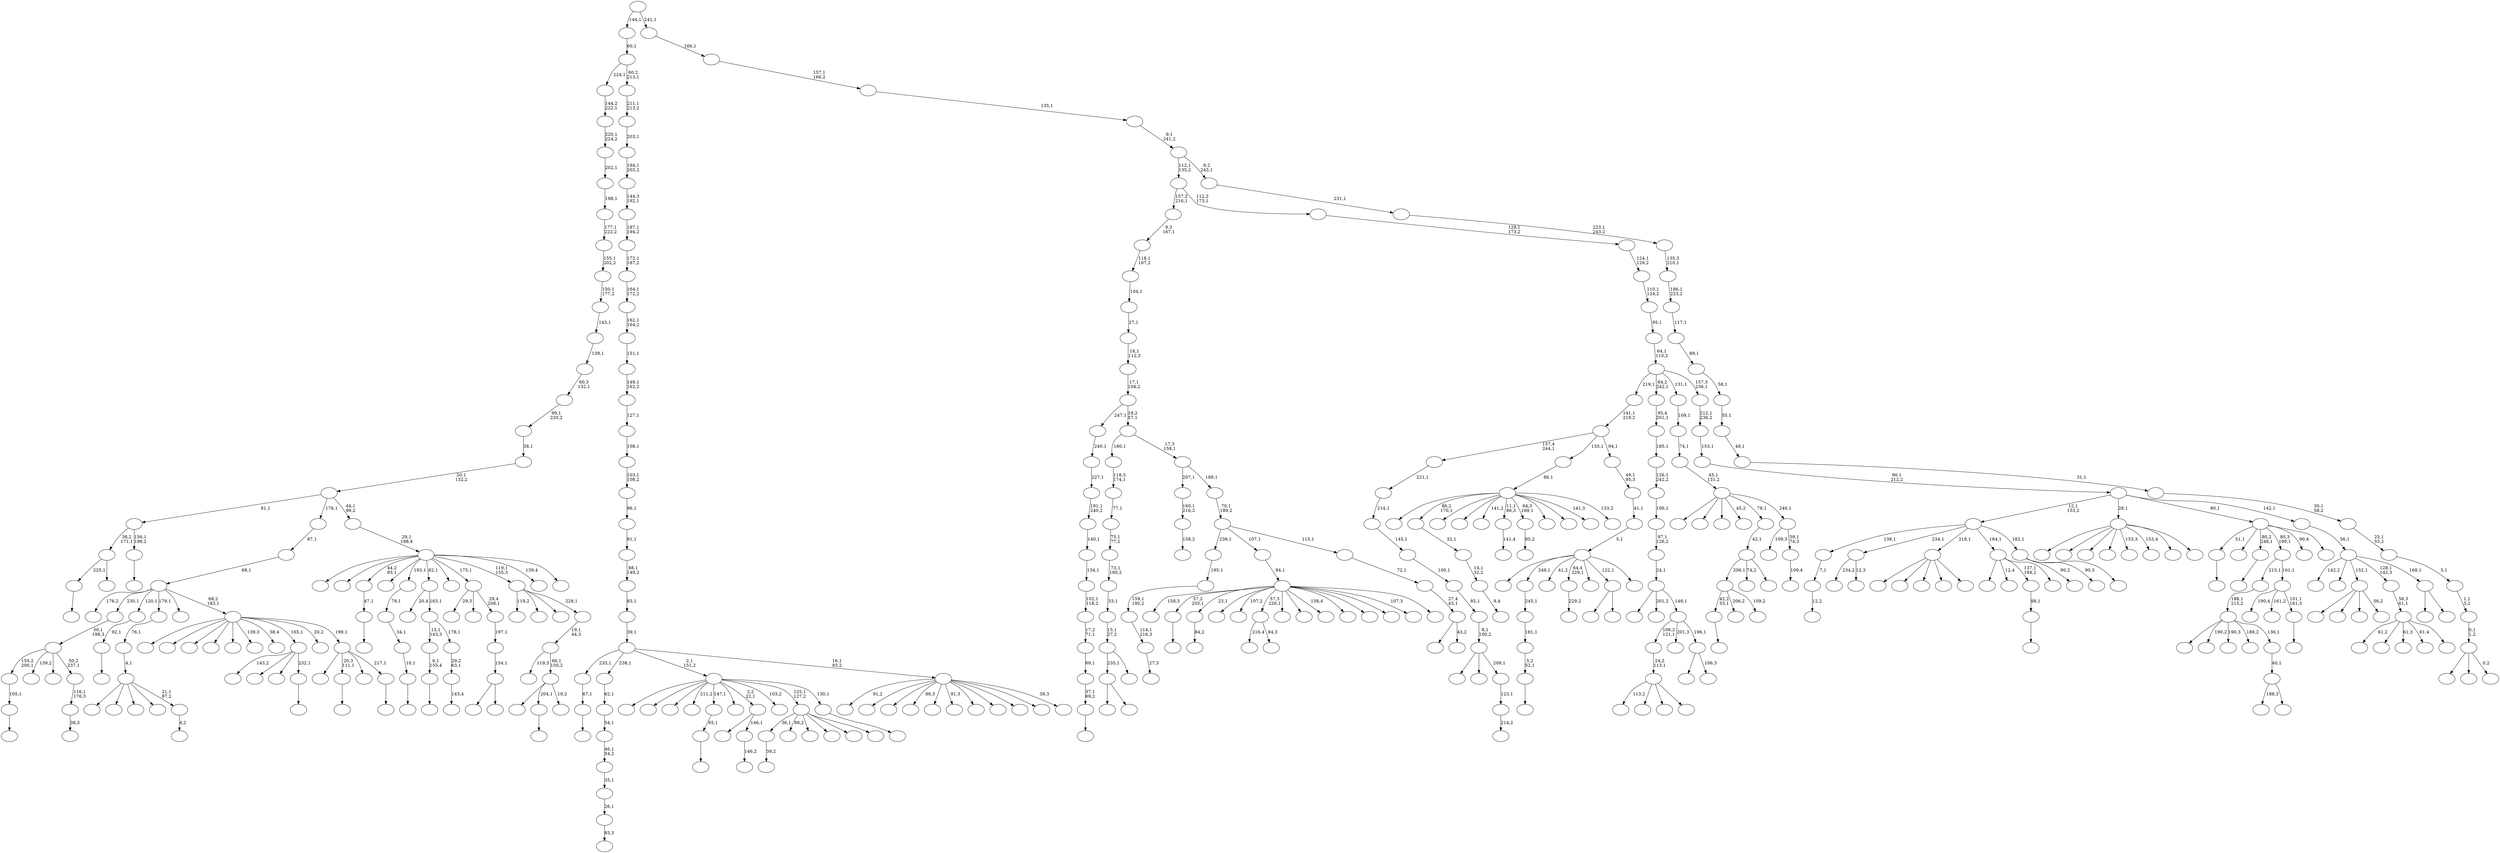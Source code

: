 digraph T {
	450 [label=""]
	449 [label=""]
	448 [label=""]
	447 [label=""]
	446 [label=""]
	445 [label=""]
	444 [label=""]
	443 [label=""]
	442 [label=""]
	441 [label=""]
	440 [label=""]
	439 [label=""]
	438 [label=""]
	437 [label=""]
	436 [label=""]
	435 [label=""]
	434 [label=""]
	433 [label=""]
	432 [label=""]
	431 [label=""]
	430 [label=""]
	429 [label=""]
	428 [label=""]
	427 [label=""]
	426 [label=""]
	425 [label=""]
	424 [label=""]
	423 [label=""]
	422 [label=""]
	421 [label=""]
	420 [label=""]
	419 [label=""]
	418 [label=""]
	417 [label=""]
	416 [label=""]
	415 [label=""]
	414 [label=""]
	413 [label=""]
	412 [label=""]
	411 [label=""]
	410 [label=""]
	409 [label=""]
	408 [label=""]
	407 [label=""]
	406 [label=""]
	405 [label=""]
	404 [label=""]
	403 [label=""]
	402 [label=""]
	401 [label=""]
	400 [label=""]
	399 [label=""]
	398 [label=""]
	397 [label=""]
	396 [label=""]
	395 [label=""]
	394 [label=""]
	393 [label=""]
	392 [label=""]
	391 [label=""]
	390 [label=""]
	389 [label=""]
	388 [label=""]
	387 [label=""]
	386 [label=""]
	385 [label=""]
	384 [label=""]
	383 [label=""]
	382 [label=""]
	381 [label=""]
	380 [label=""]
	379 [label=""]
	378 [label=""]
	377 [label=""]
	376 [label=""]
	375 [label=""]
	374 [label=""]
	373 [label=""]
	372 [label=""]
	371 [label=""]
	370 [label=""]
	369 [label=""]
	368 [label=""]
	367 [label=""]
	366 [label=""]
	365 [label=""]
	364 [label=""]
	363 [label=""]
	362 [label=""]
	361 [label=""]
	360 [label=""]
	359 [label=""]
	358 [label=""]
	357 [label=""]
	356 [label=""]
	355 [label=""]
	354 [label=""]
	353 [label=""]
	352 [label=""]
	351 [label=""]
	350 [label=""]
	349 [label=""]
	348 [label=""]
	347 [label=""]
	346 [label=""]
	345 [label=""]
	344 [label=""]
	343 [label=""]
	342 [label=""]
	341 [label=""]
	340 [label=""]
	339 [label=""]
	338 [label=""]
	337 [label=""]
	336 [label=""]
	335 [label=""]
	334 [label=""]
	333 [label=""]
	332 [label=""]
	331 [label=""]
	330 [label=""]
	329 [label=""]
	328 [label=""]
	327 [label=""]
	326 [label=""]
	325 [label=""]
	324 [label=""]
	323 [label=""]
	322 [label=""]
	321 [label=""]
	320 [label=""]
	319 [label=""]
	318 [label=""]
	317 [label=""]
	316 [label=""]
	315 [label=""]
	314 [label=""]
	313 [label=""]
	312 [label=""]
	311 [label=""]
	310 [label=""]
	309 [label=""]
	308 [label=""]
	307 [label=""]
	306 [label=""]
	305 [label=""]
	304 [label=""]
	303 [label=""]
	302 [label=""]
	301 [label=""]
	300 [label=""]
	299 [label=""]
	298 [label=""]
	297 [label=""]
	296 [label=""]
	295 [label=""]
	294 [label=""]
	293 [label=""]
	292 [label=""]
	291 [label=""]
	290 [label=""]
	289 [label=""]
	288 [label=""]
	287 [label=""]
	286 [label=""]
	285 [label=""]
	284 [label=""]
	283 [label=""]
	282 [label=""]
	281 [label=""]
	280 [label=""]
	279 [label=""]
	278 [label=""]
	277 [label=""]
	276 [label=""]
	275 [label=""]
	274 [label=""]
	273 [label=""]
	272 [label=""]
	271 [label=""]
	270 [label=""]
	269 [label=""]
	268 [label=""]
	267 [label=""]
	266 [label=""]
	265 [label=""]
	264 [label=""]
	263 [label=""]
	262 [label=""]
	261 [label=""]
	260 [label=""]
	259 [label=""]
	258 [label=""]
	257 [label=""]
	256 [label=""]
	255 [label=""]
	254 [label=""]
	253 [label=""]
	252 [label=""]
	251 [label=""]
	250 [label=""]
	249 [label=""]
	248 [label=""]
	247 [label=""]
	246 [label=""]
	245 [label=""]
	244 [label=""]
	243 [label=""]
	242 [label=""]
	241 [label=""]
	240 [label=""]
	239 [label=""]
	238 [label=""]
	237 [label=""]
	236 [label=""]
	235 [label=""]
	234 [label=""]
	233 [label=""]
	232 [label=""]
	231 [label=""]
	230 [label=""]
	229 [label=""]
	228 [label=""]
	227 [label=""]
	226 [label=""]
	225 [label=""]
	224 [label=""]
	223 [label=""]
	222 [label=""]
	221 [label=""]
	220 [label=""]
	219 [label=""]
	218 [label=""]
	217 [label=""]
	216 [label=""]
	215 [label=""]
	214 [label=""]
	213 [label=""]
	212 [label=""]
	211 [label=""]
	210 [label=""]
	209 [label=""]
	208 [label=""]
	207 [label=""]
	206 [label=""]
	205 [label=""]
	204 [label=""]
	203 [label=""]
	202 [label=""]
	201 [label=""]
	200 [label=""]
	199 [label=""]
	198 [label=""]
	197 [label=""]
	196 [label=""]
	195 [label=""]
	194 [label=""]
	193 [label=""]
	192 [label=""]
	191 [label=""]
	190 [label=""]
	189 [label=""]
	188 [label=""]
	187 [label=""]
	186 [label=""]
	185 [label=""]
	184 [label=""]
	183 [label=""]
	182 [label=""]
	181 [label=""]
	180 [label=""]
	179 [label=""]
	178 [label=""]
	177 [label=""]
	176 [label=""]
	175 [label=""]
	174 [label=""]
	173 [label=""]
	172 [label=""]
	171 [label=""]
	170 [label=""]
	169 [label=""]
	168 [label=""]
	167 [label=""]
	166 [label=""]
	165 [label=""]
	164 [label=""]
	163 [label=""]
	162 [label=""]
	161 [label=""]
	160 [label=""]
	159 [label=""]
	158 [label=""]
	157 [label=""]
	156 [label=""]
	155 [label=""]
	154 [label=""]
	153 [label=""]
	152 [label=""]
	151 [label=""]
	150 [label=""]
	149 [label=""]
	148 [label=""]
	147 [label=""]
	146 [label=""]
	145 [label=""]
	144 [label=""]
	143 [label=""]
	142 [label=""]
	141 [label=""]
	140 [label=""]
	139 [label=""]
	138 [label=""]
	137 [label=""]
	136 [label=""]
	135 [label=""]
	134 [label=""]
	133 [label=""]
	132 [label=""]
	131 [label=""]
	130 [label=""]
	129 [label=""]
	128 [label=""]
	127 [label=""]
	126 [label=""]
	125 [label=""]
	124 [label=""]
	123 [label=""]
	122 [label=""]
	121 [label=""]
	120 [label=""]
	119 [label=""]
	118 [label=""]
	117 [label=""]
	116 [label=""]
	115 [label=""]
	114 [label=""]
	113 [label=""]
	112 [label=""]
	111 [label=""]
	110 [label=""]
	109 [label=""]
	108 [label=""]
	107 [label=""]
	106 [label=""]
	105 [label=""]
	104 [label=""]
	103 [label=""]
	102 [label=""]
	101 [label=""]
	100 [label=""]
	99 [label=""]
	98 [label=""]
	97 [label=""]
	96 [label=""]
	95 [label=""]
	94 [label=""]
	93 [label=""]
	92 [label=""]
	91 [label=""]
	90 [label=""]
	89 [label=""]
	88 [label=""]
	87 [label=""]
	86 [label=""]
	85 [label=""]
	84 [label=""]
	83 [label=""]
	82 [label=""]
	81 [label=""]
	80 [label=""]
	79 [label=""]
	78 [label=""]
	77 [label=""]
	76 [label=""]
	75 [label=""]
	74 [label=""]
	73 [label=""]
	72 [label=""]
	71 [label=""]
	70 [label=""]
	69 [label=""]
	68 [label=""]
	67 [label=""]
	66 [label=""]
	65 [label=""]
	64 [label=""]
	63 [label=""]
	62 [label=""]
	61 [label=""]
	60 [label=""]
	59 [label=""]
	58 [label=""]
	57 [label=""]
	56 [label=""]
	55 [label=""]
	54 [label=""]
	53 [label=""]
	52 [label=""]
	51 [label=""]
	50 [label=""]
	49 [label=""]
	48 [label=""]
	47 [label=""]
	46 [label=""]
	45 [label=""]
	44 [label=""]
	43 [label=""]
	42 [label=""]
	41 [label=""]
	40 [label=""]
	39 [label=""]
	38 [label=""]
	37 [label=""]
	36 [label=""]
	35 [label=""]
	34 [label=""]
	33 [label=""]
	32 [label=""]
	31 [label=""]
	30 [label=""]
	29 [label=""]
	28 [label=""]
	27 [label=""]
	26 [label=""]
	25 [label=""]
	24 [label=""]
	23 [label=""]
	22 [label=""]
	21 [label=""]
	20 [label=""]
	19 [label=""]
	18 [label=""]
	17 [label=""]
	16 [label=""]
	15 [label=""]
	14 [label=""]
	13 [label=""]
	12 [label=""]
	11 [label=""]
	10 [label=""]
	9 [label=""]
	8 [label=""]
	7 [label=""]
	6 [label=""]
	5 [label=""]
	4 [label=""]
	3 [label=""]
	2 [label=""]
	1 [label=""]
	0 [label=""]
	444 -> 445 [label=""]
	436 -> 437 [label=""]
	435 -> 436 [label="5,2\n52,1"]
	434 -> 435 [label="181,1"]
	433 -> 434 [label="245,1"]
	431 -> 432 [label=""]
	430 -> 431 [label="105,1"]
	425 -> 426 [label=""]
	419 -> 420 [label=""]
	415 -> 416 [label="158,2"]
	414 -> 415 [label="160,1\n216,2"]
	412 -> 413 [label=""]
	409 -> 410 [label=""]
	404 -> 405 [label="39,2"]
	400 -> 401 [label="84,2"]
	390 -> 391 [label="9,4"]
	389 -> 390 [label="14,1\n32,2"]
	388 -> 389 [label="32,1"]
	375 -> 376 [label=""]
	374 -> 375 [label="6,1\n155,4"]
	367 -> 368 [label=""]
	366 -> 367 [label="47,1"]
	362 -> 363 [label="12,2"]
	361 -> 362 [label="7,1"]
	357 -> 358 [label=""]
	356 -> 357 [label="37,1\n69,2"]
	355 -> 356 [label="69,1"]
	354 -> 355 [label="17,2\n71,1"]
	353 -> 354 [label="102,1\n118,2"]
	352 -> 353 [label="134,1"]
	351 -> 352 [label="140,1"]
	350 -> 351 [label="191,1\n240,2"]
	349 -> 350 [label="227,1"]
	348 -> 349 [label="240,1"]
	344 -> 345 [label="229,2"]
	337 -> 338 [label="27,3"]
	336 -> 337 [label="114,1\n216,3"]
	335 -> 336 [label="159,1\n195,2"]
	334 -> 335 [label="195,1"]
	331 -> 419 [label="42,2\n53,1"]
	331 -> 384 [label="206,2"]
	331 -> 332 [label="109,2"]
	329 -> 330 [label=""]
	328 -> 329 [label="67,1"]
	325 -> 398 [label="216,4"]
	325 -> 326 [label="84,3"]
	319 -> 448 [label=""]
	319 -> 320 [label=""]
	316 -> 317 [label="38,3"]
	315 -> 316 [label="116,1\n176,3"]
	314 -> 430 [label="155,2\n200,1"]
	314 -> 411 [label="139,2"]
	314 -> 365 [label=""]
	314 -> 315 [label="50,2\n237,1"]
	313 -> 314 [label="50,1\n198,3"]
	306 -> 307 [label=""]
	305 -> 306 [label="10,1"]
	304 -> 305 [label="34,1"]
	303 -> 304 [label="79,1"]
	300 -> 319 [label="235,1"]
	300 -> 301 [label=""]
	299 -> 300 [label="15,1\n27,2"]
	298 -> 299 [label="33,1"]
	297 -> 298 [label="73,1\n180,2"]
	296 -> 297 [label="75,1\n77,2"]
	295 -> 296 [label="77,1"]
	294 -> 295 [label="118,3\n174,1"]
	286 -> 287 [label=""]
	285 -> 286 [label="65,1"]
	281 -> 311 [label="234,2"]
	281 -> 282 [label="12,3"]
	273 -> 274 [label="143,4"]
	272 -> 273 [label="29,2\n63,1"]
	271 -> 374 [label="13,1\n143,3"]
	271 -> 272 [label="178,1"]
	270 -> 418 [label="20,4"]
	270 -> 271 [label="163,1"]
	267 -> 268 [label=""]
	260 -> 261 [label="141,4"]
	258 -> 259 [label="95,2"]
	255 -> 256 [label="214,2"]
	254 -> 255 [label="123,1"]
	253 -> 310 [label=""]
	253 -> 308 [label=""]
	253 -> 254 [label="209,1"]
	252 -> 253 [label="8,1\n100,2"]
	251 -> 252 [label="85,1"]
	250 -> 251 [label="100,1"]
	249 -> 250 [label="145,1"]
	248 -> 249 [label="214,1"]
	247 -> 248 [label="221,1"]
	245 -> 246 [label="146,2"]
	244 -> 293 [label=""]
	244 -> 245 [label="146,1"]
	241 -> 380 [label="113,2"]
	241 -> 321 [label=""]
	241 -> 275 [label=""]
	241 -> 242 [label=""]
	240 -> 241 [label="24,2\n113,1"]
	235 -> 372 [label="188,3"]
	235 -> 236 [label=""]
	234 -> 235 [label="40,1"]
	233 -> 443 [label=""]
	233 -> 402 [label="190,2"]
	233 -> 394 [label="190,3"]
	233 -> 359 [label="188,2"]
	233 -> 234 [label="136,1"]
	232 -> 233 [label="188,1\n215,2"]
	230 -> 231 [label="83,3"]
	229 -> 230 [label="26,1"]
	228 -> 229 [label="35,1"]
	227 -> 228 [label="46,1\n54,2"]
	226 -> 227 [label="54,1"]
	225 -> 226 [label="62,1"]
	218 -> 444 [label="225,1"]
	218 -> 219 [label=""]
	215 -> 216 [label=""]
	214 -> 407 [label="143,2"]
	214 -> 343 [label=""]
	214 -> 318 [label=""]
	214 -> 215 [label="232,1"]
	211 -> 442 [label=""]
	211 -> 440 [label=""]
	211 -> 276 [label=""]
	211 -> 212 [label="56,2"]
	209 -> 210 [label=""]
	208 -> 209 [label="92,1"]
	204 -> 429 [label="61,2"]
	204 -> 424 [label=""]
	204 -> 378 [label="61,3"]
	204 -> 278 [label="61,4"]
	204 -> 205 [label=""]
	203 -> 204 [label="56,3\n61,1"]
	200 -> 201 [label=""]
	199 -> 218 [label="38,2\n171,1"]
	199 -> 200 [label="156,1\n198,2"]
	195 -> 196 [label=""]
	194 -> 377 [label="190,4"]
	194 -> 339 [label="161,2"]
	194 -> 195 [label="101,1\n161,3"]
	193 -> 232 [label="215,1"]
	193 -> 194 [label="161,1"]
	191 -> 192 [label="4,2"]
	190 -> 395 [label=""]
	190 -> 373 [label=""]
	190 -> 323 [label=""]
	190 -> 243 [label=""]
	190 -> 191 [label="21,1\n87,2"]
	189 -> 190 [label="4,1"]
	188 -> 189 [label="76,1"]
	186 -> 187 [label=""]
	185 -> 186 [label="98,1"]
	172 -> 382 [label=""]
	172 -> 173 [label=""]
	168 -> 385 [label=""]
	168 -> 291 [label=""]
	168 -> 224 [label=""]
	168 -> 183 [label=""]
	168 -> 169 [label=""]
	166 -> 449 [label=""]
	166 -> 388 [label="86,2\n170,1"]
	166 -> 371 [label=""]
	166 -> 322 [label=""]
	166 -> 309 [label="141,2"]
	166 -> 260 [label="11,1\n86,3"]
	166 -> 258 [label="64,3\n169,1"]
	166 -> 257 [label=""]
	166 -> 202 [label=""]
	166 -> 198 [label="141,3"]
	166 -> 167 [label="133,2"]
	165 -> 166 [label="86,1"]
	163 -> 164 [label=""]
	161 -> 162 [label=""]
	160 -> 423 [label=""]
	160 -> 409 [label="20,3\n111,1"]
	160 -> 364 [label=""]
	160 -> 161 [label="217,1"]
	159 -> 428 [label=""]
	159 -> 393 [label=""]
	159 -> 340 [label=""]
	159 -> 312 [label=""]
	159 -> 288 [label=""]
	159 -> 284 [label="139,3"]
	159 -> 283 [label="38,4"]
	159 -> 214 [label="165,1"]
	159 -> 170 [label="20,2"]
	159 -> 160 [label="199,1"]
	158 -> 447 [label="176,2"]
	158 -> 313 [label="230,1"]
	158 -> 208 [label="120,1"]
	158 -> 188 [label="179,1"]
	158 -> 180 [label=""]
	158 -> 159 [label="68,2\n183,1"]
	157 -> 158 [label="68,1"]
	156 -> 157 [label="87,1"]
	154 -> 333 [label=""]
	154 -> 222 [label="12,4"]
	154 -> 185 [label="137,1\n184,2"]
	154 -> 155 [label=""]
	150 -> 441 [label=""]
	150 -> 433 [label="249,1"]
	150 -> 427 [label="41,2"]
	150 -> 344 [label="64,4\n229,1"]
	150 -> 264 [label=""]
	150 -> 172 [label="122,1"]
	150 -> 151 [label=""]
	149 -> 150 [label="5,1"]
	148 -> 149 [label="41,1"]
	147 -> 148 [label="49,1\n95,3"]
	146 -> 247 [label="157,4\n244,1"]
	146 -> 165 [label="133,1"]
	146 -> 147 [label="94,1"]
	145 -> 146 [label="141,1\n219,2"]
	142 -> 404 [label="36,1"]
	142 -> 381 [label="88,2"]
	142 -> 279 [label=""]
	142 -> 223 [label=""]
	142 -> 184 [label=""]
	142 -> 143 [label=""]
	139 -> 369 [label="90,2"]
	139 -> 178 [label="90,3"]
	139 -> 140 [label=""]
	138 -> 361 [label="138,1"]
	138 -> 281 [label="234,1"]
	138 -> 168 [label="218,1"]
	138 -> 154 [label="184,1"]
	138 -> 139 [label="182,1"]
	136 -> 331 [label="206,1"]
	136 -> 292 [label="74,2"]
	136 -> 137 [label=""]
	135 -> 136 [label="42,1"]
	133 -> 421 [label="158,3"]
	133 -> 412 [label="57,2\n205,1"]
	133 -> 400 [label="23,1"]
	133 -> 387 [label=""]
	133 -> 360 [label="107,2"]
	133 -> 325 [label="57,3\n226,1"]
	133 -> 324 [label=""]
	133 -> 302 [label=""]
	133 -> 290 [label="158,4"]
	133 -> 269 [label=""]
	133 -> 221 [label=""]
	133 -> 220 [label=""]
	133 -> 176 [label="107,3"]
	133 -> 134 [label=""]
	132 -> 133 [label="84,1"]
	127 -> 439 [label=""]
	127 -> 128 [label=""]
	126 -> 127 [label="154,1"]
	125 -> 126 [label="197,1"]
	124 -> 379 [label="29,3"]
	124 -> 129 [label=""]
	124 -> 125 [label="29,4\n208,1"]
	122 -> 392 [label=""]
	122 -> 163 [label="204,1"]
	122 -> 123 [label="19,2"]
	121 -> 141 [label="119,3"]
	121 -> 122 [label="66,1\n150,2"]
	120 -> 121 [label="19,1\n44,3"]
	119 -> 446 [label="119,2"]
	119 -> 144 [label=""]
	119 -> 130 [label=""]
	119 -> 120 [label="228,1"]
	117 -> 182 [label=""]
	117 -> 118 [label="106,3"]
	116 -> 240 [label="106,2\n121,1"]
	116 -> 213 [label="201,3"]
	116 -> 117 [label="196,1"]
	115 -> 327 [label=""]
	115 -> 177 [label="201,2"]
	115 -> 116 [label="148,1"]
	114 -> 115 [label="24,1"]
	113 -> 114 [label="97,1\n126,2"]
	112 -> 113 [label="106,1"]
	111 -> 112 [label="126,1\n242,2"]
	110 -> 111 [label="185,1"]
	109 -> 110 [label="95,4\n201,1"]
	107 -> 280 [label=""]
	107 -> 277 [label=""]
	107 -> 238 [label=""]
	107 -> 217 [label=""]
	107 -> 206 [label="153,3"]
	107 -> 197 [label="153,4"]
	107 -> 153 [label=""]
	107 -> 108 [label=""]
	104 -> 450 [label=""]
	104 -> 383 [label=""]
	104 -> 366 [label="44,2\n93,1"]
	104 -> 346 [label=""]
	104 -> 303 [label="193,1"]
	104 -> 270 [label="82,1"]
	104 -> 179 [label=""]
	104 -> 124 [label="175,1"]
	104 -> 119 [label="119,1\n155,3"]
	104 -> 106 [label="139,4"]
	104 -> 105 [label=""]
	103 -> 104 [label="29,1\n198,4"]
	102 -> 199 [label="81,1"]
	102 -> 156 [label="176,1"]
	102 -> 103 [label="44,1\n99,2"]
	101 -> 102 [label="20,1\n132,2"]
	100 -> 101 [label="38,1"]
	99 -> 100 [label="99,1\n220,2"]
	98 -> 99 [label="60,3\n132,1"]
	97 -> 98 [label="139,1"]
	96 -> 97 [label="143,1"]
	95 -> 96 [label="150,1\n177,2"]
	94 -> 95 [label="155,1\n202,2"]
	93 -> 94 [label="177,1\n222,2"]
	92 -> 93 [label="198,1"]
	91 -> 92 [label="202,1"]
	90 -> 91 [label="220,1\n224,2"]
	89 -> 90 [label="144,2\n222,1"]
	87 -> 88 [label=""]
	86 -> 408 [label=""]
	86 -> 399 [label=""]
	86 -> 397 [label=""]
	86 -> 341 [label="211,2"]
	86 -> 285 [label="147,1"]
	86 -> 266 [label=""]
	86 -> 244 [label="2,2\n22,1"]
	86 -> 175 [label="103,2"]
	86 -> 142 [label="125,1\n127,2"]
	86 -> 87 [label="130,1"]
	83 -> 84 [label="109,4"]
	82 -> 342 [label="109,3"]
	82 -> 83 [label="59,1\n74,3"]
	81 -> 438 [label=""]
	81 -> 417 [label=""]
	81 -> 370 [label=""]
	81 -> 289 [label="45,2"]
	81 -> 135 [label="78,1"]
	81 -> 82 [label="246,1"]
	80 -> 81 [label="45,1\n131,2"]
	79 -> 80 [label="74,1"]
	78 -> 79 [label="109,1"]
	76 -> 425 [label="51,1"]
	76 -> 386 [label=""]
	76 -> 267 [label="80,2\n248,1"]
	76 -> 193 [label="80,3\n190,1"]
	76 -> 152 [label="90,4"]
	76 -> 77 [label=""]
	74 -> 422 [label="91,2"]
	74 -> 406 [label=""]
	74 -> 403 [label=""]
	74 -> 263 [label="88,3"]
	74 -> 239 [label=""]
	74 -> 237 [label="91,3"]
	74 -> 207 [label=""]
	74 -> 174 [label=""]
	74 -> 131 [label=""]
	74 -> 85 [label=""]
	74 -> 75 [label="39,3"]
	73 -> 328 [label="233,1"]
	73 -> 225 [label="238,1"]
	73 -> 86 [label="2,1\n151,2"]
	73 -> 74 [label="16,1\n83,2"]
	72 -> 73 [label="39,1"]
	71 -> 72 [label="83,1"]
	70 -> 71 [label="88,1\n149,2"]
	69 -> 70 [label="91,1"]
	68 -> 69 [label="96,1"]
	67 -> 68 [label="103,1\n108,2"]
	66 -> 67 [label="108,1"]
	65 -> 66 [label="127,1"]
	64 -> 65 [label="149,1\n162,2"]
	63 -> 64 [label="151,1"]
	62 -> 63 [label="162,1\n164,2"]
	61 -> 62 [label="164,1\n172,2"]
	60 -> 61 [label="172,1\n187,2"]
	59 -> 60 [label="187,1\n194,2"]
	58 -> 59 [label="144,3\n192,1"]
	57 -> 58 [label="194,1\n203,2"]
	56 -> 57 [label="203,1"]
	55 -> 56 [label="211,1\n213,2"]
	54 -> 89 [label="224,1"]
	54 -> 55 [label="60,2\n213,1"]
	53 -> 54 [label="60,1"]
	51 -> 347 [label=""]
	51 -> 52 [label="43,2"]
	50 -> 51 [label="27,4\n43,1"]
	49 -> 50 [label="72,1"]
	48 -> 334 [label="239,1"]
	48 -> 132 [label="107,1"]
	48 -> 49 [label="115,1"]
	47 -> 48 [label="70,1\n189,2"]
	46 -> 414 [label="207,1"]
	46 -> 47 [label="189,1"]
	45 -> 294 [label="180,1"]
	45 -> 46 [label="17,3\n158,1"]
	44 -> 348 [label="247,1"]
	44 -> 45 [label="18,2\n57,1"]
	43 -> 44 [label="17,1\n104,2"]
	42 -> 43 [label="18,1\n112,3"]
	41 -> 42 [label="27,1"]
	40 -> 41 [label="104,1"]
	39 -> 40 [label="118,1\n167,2"]
	38 -> 39 [label="9,3\n167,1"]
	36 -> 181 [label=""]
	36 -> 37 [label=""]
	35 -> 265 [label="142,2"]
	35 -> 262 [label=""]
	35 -> 211 [label="152,1"]
	35 -> 203 [label="128,1\n142,3"]
	35 -> 36 [label="168,1"]
	34 -> 35 [label="56,1"]
	33 -> 138 [label="12,1\n153,2"]
	33 -> 107 [label="28,1"]
	33 -> 76 [label="80,1"]
	33 -> 34 [label="142,1"]
	32 -> 33 [label="90,1\n212,2"]
	31 -> 32 [label="153,1"]
	30 -> 31 [label="212,1\n236,2"]
	29 -> 145 [label="219,1"]
	29 -> 109 [label="64,2\n242,1"]
	29 -> 78 [label="131,1"]
	29 -> 30 [label="157,3\n236,1"]
	28 -> 29 [label="64,1\n110,2"]
	27 -> 28 [label="95,1"]
	26 -> 27 [label="110,1\n124,2"]
	25 -> 26 [label="124,1\n129,2"]
	24 -> 25 [label="129,1\n173,2"]
	23 -> 38 [label="157,2\n216,1"]
	23 -> 24 [label="112,2\n173,1"]
	21 -> 396 [label=""]
	21 -> 171 [label=""]
	21 -> 22 [label="0,2"]
	20 -> 21 [label="0,1\n1,2"]
	19 -> 20 [label="1,1\n3,2"]
	18 -> 19 [label="3,1"]
	17 -> 18 [label="25,1\n55,2"]
	16 -> 17 [label="30,1\n58,2"]
	15 -> 16 [label="31,1"]
	14 -> 15 [label="48,1"]
	13 -> 14 [label="55,1"]
	12 -> 13 [label="58,1"]
	11 -> 12 [label="89,1"]
	10 -> 11 [label="117,1"]
	9 -> 10 [label="186,1\n223,2"]
	8 -> 9 [label="135,3\n210,1"]
	7 -> 8 [label="223,1\n243,2"]
	6 -> 7 [label="231,1"]
	5 -> 23 [label="112,1\n135,2"]
	5 -> 6 [label="9,2\n243,1"]
	4 -> 5 [label="9,1\n241,2"]
	3 -> 4 [label="135,1"]
	2 -> 3 [label="157,1\n166,2"]
	1 -> 2 [label="166,1"]
	0 -> 53 [label="144,1"]
	0 -> 1 [label="241,1"]
}
